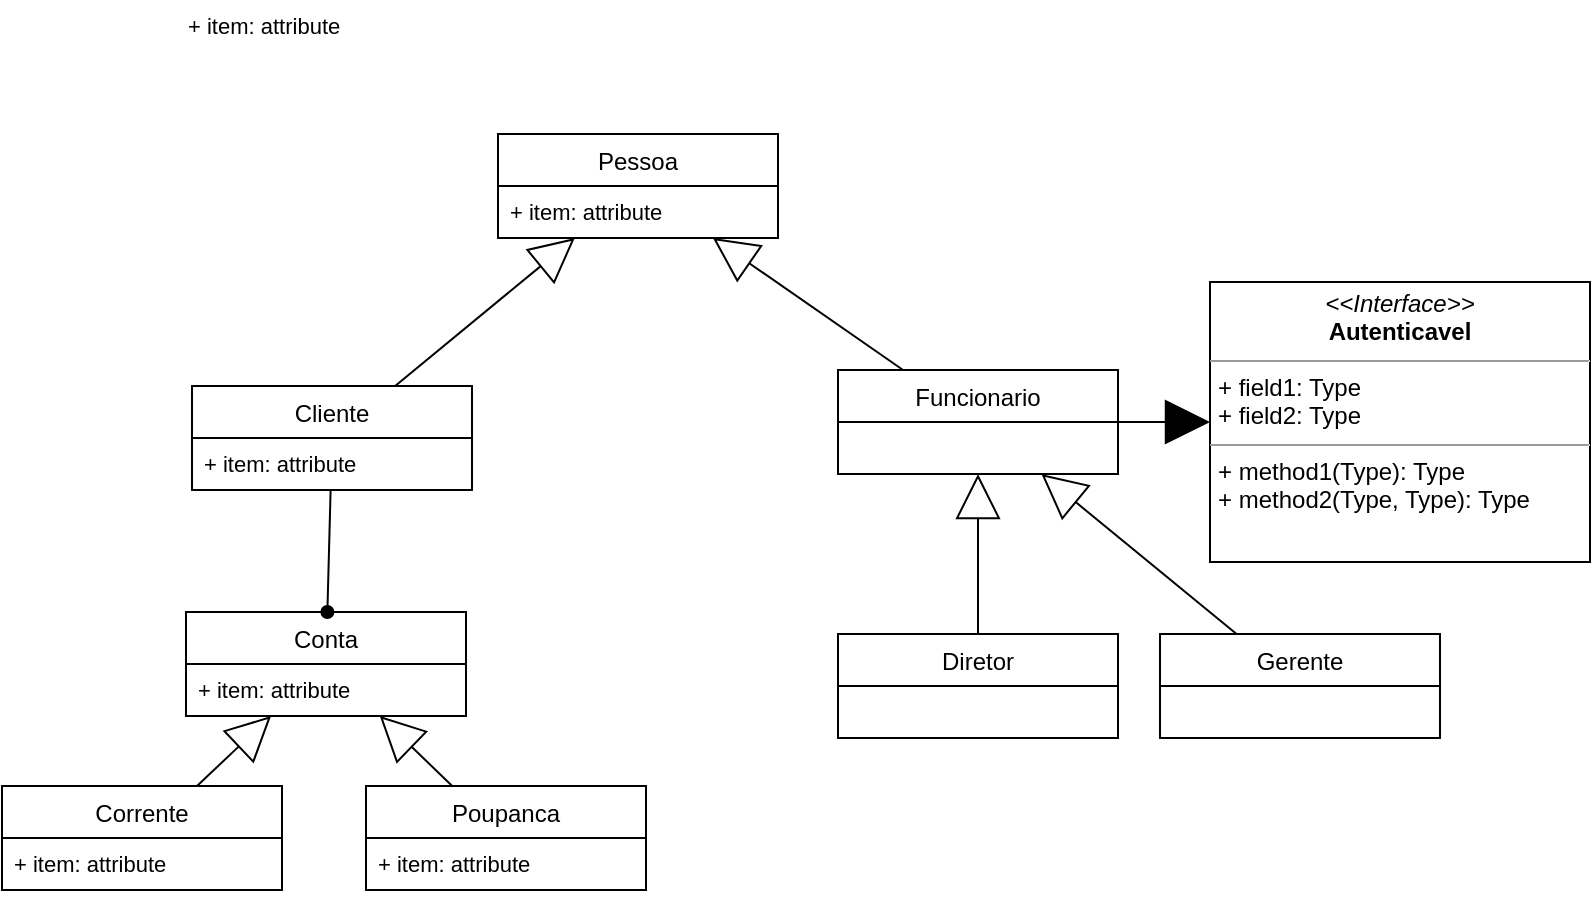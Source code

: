 <mxfile>
    <diagram id="CPCvjL-mtX1kj6DCwJ7y" name="Página-1">
        <mxGraphModel dx="1074" dy="782" grid="0" gridSize="10" guides="1" tooltips="1" connect="1" arrows="1" fold="1" page="1" pageScale="1" pageWidth="827" pageHeight="1169" background="#ffffff" math="0" shadow="0">
            <root>
                <mxCell id="0"/>
                <mxCell id="1" parent="0"/>
                <mxCell id="10" value="" style="edgeStyle=none;html=1;endArrow=block;endFill=0;strokeWidth=1;jumpSize=7;sourcePerimeterSpacing=0;startSize=6;endSize=20;rounded=0;" edge="1" parent="1" source="2" target="9">
                    <mxGeometry relative="1" as="geometry"/>
                </mxCell>
                <mxCell id="2" value="Corrente" style="swimlane;fontStyle=0;childLayout=stackLayout;horizontal=1;startSize=26;fillColor=none;horizontalStack=0;resizeParent=1;resizeParentMax=0;resizeLast=0;collapsible=1;marginBottom=0;" vertex="1" parent="1">
                    <mxGeometry x="7" y="487" width="140" height="52" as="geometry"/>
                </mxCell>
                <mxCell id="55" value="+ item: attribute" style="text;strokeColor=none;fillColor=none;align=left;verticalAlign=top;spacingLeft=4;spacingRight=4;overflow=hidden;rotatable=0;points=[[0,0.5],[1,0.5]];portConstraint=eastwest;fontFamily=Helvetica;fontSize=11;fontColor=default;" vertex="1" parent="2">
                    <mxGeometry y="26" width="140" height="26" as="geometry"/>
                </mxCell>
                <mxCell id="9" value="Conta" style="swimlane;fontStyle=0;childLayout=stackLayout;horizontal=1;startSize=26;fillColor=none;horizontalStack=0;resizeParent=1;resizeParentMax=0;resizeLast=0;collapsible=1;marginBottom=0;" vertex="1" parent="1">
                    <mxGeometry x="99" y="400" width="140" height="52" as="geometry"/>
                </mxCell>
                <mxCell id="53" value="+ item: attribute" style="text;strokeColor=none;fillColor=none;align=left;verticalAlign=top;spacingLeft=4;spacingRight=4;overflow=hidden;rotatable=0;points=[[0,0.5],[1,0.5]];portConstraint=eastwest;fontFamily=Helvetica;fontSize=11;fontColor=default;" vertex="1" parent="9">
                    <mxGeometry y="26" width="140" height="26" as="geometry"/>
                </mxCell>
                <mxCell id="27" value="" style="edgeStyle=none;shape=connector;rounded=0;jumpSize=7;html=1;labelBackgroundColor=default;fontFamily=Helvetica;fontSize=11;fontColor=default;endArrow=block;endFill=0;startSize=6;endSize=20;sourcePerimeterSpacing=0;strokeColor=default;strokeWidth=1;" edge="1" parent="1" source="11" target="26">
                    <mxGeometry relative="1" as="geometry"/>
                </mxCell>
                <mxCell id="11" value="Cliente" style="swimlane;fontStyle=0;childLayout=stackLayout;horizontal=1;startSize=26;fillColor=none;horizontalStack=0;resizeParent=1;resizeParentMax=0;resizeLast=0;collapsible=1;marginBottom=0;" vertex="1" parent="1">
                    <mxGeometry x="102" y="287" width="140" height="52" as="geometry"/>
                </mxCell>
                <mxCell id="52" value="+ item: attribute" style="text;strokeColor=none;fillColor=none;align=left;verticalAlign=top;spacingLeft=4;spacingRight=4;overflow=hidden;rotatable=0;points=[[0,0.5],[1,0.5]];portConstraint=eastwest;fontFamily=Helvetica;fontSize=11;fontColor=default;" vertex="1" parent="11">
                    <mxGeometry y="26" width="140" height="26" as="geometry"/>
                </mxCell>
                <mxCell id="14" value="Poupanca" style="swimlane;fontStyle=0;childLayout=stackLayout;horizontal=1;startSize=26;fillColor=none;horizontalStack=0;resizeParent=1;resizeParentMax=0;resizeLast=0;collapsible=1;marginBottom=0;" vertex="1" parent="1">
                    <mxGeometry x="189" y="487" width="140" height="52" as="geometry"/>
                </mxCell>
                <mxCell id="54" value="+ item: attribute" style="text;strokeColor=none;fillColor=none;align=left;verticalAlign=top;spacingLeft=4;spacingRight=4;overflow=hidden;rotatable=0;points=[[0,0.5],[1,0.5]];portConstraint=eastwest;fontFamily=Helvetica;fontSize=11;fontColor=default;" vertex="1" parent="14">
                    <mxGeometry y="26" width="140" height="26" as="geometry"/>
                </mxCell>
                <mxCell id="17" value="" style="edgeStyle=none;html=1;endArrow=block;endFill=0;strokeWidth=1;jumpSize=7;sourcePerimeterSpacing=0;startSize=6;endSize=20;rounded=0;" edge="1" parent="1" source="14" target="9">
                    <mxGeometry relative="1" as="geometry">
                        <mxPoint x="315.999" y="554" as="sourcePoint"/>
                        <mxPoint x="441.581" y="427" as="targetPoint"/>
                    </mxGeometry>
                </mxCell>
                <mxCell id="24" value="" style="endArrow=none;html=1;rounded=0;align=center;verticalAlign=top;endFill=0;labelBackgroundColor=none;endSize=6;startArrow=oval;startFill=1;fontFamily=Helvetica;fontSize=11;fontColor=default;sourcePerimeterSpacing=0;strokeColor=default;strokeWidth=1;shape=connector;jumpSize=7;" edge="1" parent="1" source="9" target="11">
                    <mxGeometry relative="1" as="geometry">
                        <mxPoint x="159" y="340" as="sourcePoint"/>
                        <mxPoint x="169" y="265" as="targetPoint"/>
                    </mxGeometry>
                </mxCell>
                <mxCell id="26" value="Pessoa" style="swimlane;fontStyle=0;childLayout=stackLayout;horizontal=1;startSize=26;fillColor=none;horizontalStack=0;resizeParent=1;resizeParentMax=0;resizeLast=0;collapsible=1;marginBottom=0;" vertex="1" parent="1">
                    <mxGeometry x="255" y="161" width="140" height="52" as="geometry"/>
                </mxCell>
                <mxCell id="50" value="+ item: attribute" style="text;strokeColor=none;fillColor=none;align=left;verticalAlign=top;spacingLeft=4;spacingRight=4;overflow=hidden;rotatable=0;points=[[0,0.5],[1,0.5]];portConstraint=eastwest;fontFamily=Helvetica;fontSize=11;fontColor=default;" vertex="1" parent="26">
                    <mxGeometry y="26" width="140" height="26" as="geometry"/>
                </mxCell>
                <mxCell id="30" value="" style="edgeStyle=none;shape=connector;rounded=0;jumpSize=7;html=1;labelBackgroundColor=default;fontFamily=Helvetica;fontSize=11;fontColor=default;endArrow=block;endFill=0;startSize=6;endSize=20;strokeColor=default;strokeWidth=1;startArrow=none;" edge="1" parent="1" source="31" target="26">
                    <mxGeometry relative="1" as="geometry">
                        <mxPoint x="416.875" y="252" as="sourcePoint"/>
                        <mxPoint x="529" y="168" as="targetPoint"/>
                    </mxGeometry>
                </mxCell>
                <mxCell id="46" value="" style="edgeStyle=none;shape=connector;rounded=0;jumpSize=7;html=1;labelBackgroundColor=default;fontFamily=Helvetica;fontSize=11;fontColor=default;endArrow=block;endFill=0;startSize=6;endSize=20;sourcePerimeterSpacing=0;strokeColor=default;strokeWidth=1;" edge="1" parent="1" source="45" target="31">
                    <mxGeometry relative="1" as="geometry"/>
                </mxCell>
                <mxCell id="31" value="Funcionario" style="swimlane;fontStyle=0;childLayout=stackLayout;horizontal=1;startSize=26;fillColor=none;horizontalStack=0;resizeParent=1;resizeParentMax=0;resizeLast=0;collapsible=1;marginBottom=0;" vertex="1" parent="1">
                    <mxGeometry x="425" y="279" width="140" height="52" as="geometry"/>
                </mxCell>
                <mxCell id="41" value="&lt;p style=&quot;margin: 0px ; margin-top: 4px ; text-align: center&quot;&gt;&lt;i&gt;&amp;lt;&amp;lt;Interface&amp;gt;&amp;gt;&lt;/i&gt;&lt;br&gt;&lt;b&gt;Autenticavel&lt;/b&gt;&lt;/p&gt;&lt;hr size=&quot;1&quot;&gt;&lt;p style=&quot;margin: 0px ; margin-left: 4px&quot;&gt;+ field1: Type&lt;br&gt;+ field2: Type&lt;/p&gt;&lt;hr size=&quot;1&quot;&gt;&lt;p style=&quot;margin: 0px ; margin-left: 4px&quot;&gt;+ method1(Type): Type&lt;br&gt;+ method2(Type, Type): Type&lt;/p&gt;" style="verticalAlign=top;align=left;overflow=fill;fontSize=12;fontFamily=Helvetica;html=1;fontColor=default;" vertex="1" parent="1">
                    <mxGeometry x="611" y="235" width="190" height="140" as="geometry"/>
                </mxCell>
                <mxCell id="44" value="" style="html=1;verticalAlign=bottom;labelBackgroundColor=none;endArrow=block;endFill=1;rounded=0;fontFamily=Helvetica;fontSize=11;fontColor=default;startSize=6;endSize=20;sourcePerimeterSpacing=0;strokeColor=default;strokeWidth=1;shape=connector;jumpSize=7;" edge="1" parent="1" source="31" target="41">
                    <mxGeometry width="160" relative="1" as="geometry">
                        <mxPoint x="332" y="400" as="sourcePoint"/>
                        <mxPoint x="492" y="400" as="targetPoint"/>
                    </mxGeometry>
                </mxCell>
                <mxCell id="45" value="Diretor" style="swimlane;fontStyle=0;childLayout=stackLayout;horizontal=1;startSize=26;fillColor=none;horizontalStack=0;resizeParent=1;resizeParentMax=0;resizeLast=0;collapsible=1;marginBottom=0;direction=east;" vertex="1" parent="1">
                    <mxGeometry x="425" y="411" width="140" height="52" as="geometry"/>
                </mxCell>
                <mxCell id="47" value="Gerente" style="swimlane;fontStyle=0;childLayout=stackLayout;horizontal=1;startSize=26;fillColor=none;horizontalStack=0;resizeParent=1;resizeParentMax=0;resizeLast=0;collapsible=1;marginBottom=0;direction=east;" vertex="1" parent="1">
                    <mxGeometry x="586" y="411" width="140" height="52" as="geometry"/>
                </mxCell>
                <mxCell id="48" value="" style="edgeStyle=none;shape=connector;rounded=0;jumpSize=7;html=1;labelBackgroundColor=default;fontFamily=Helvetica;fontSize=11;fontColor=default;endArrow=block;endFill=0;startSize=6;endSize=20;sourcePerimeterSpacing=0;strokeColor=default;strokeWidth=1;" edge="1" parent="1" source="47" target="31">
                    <mxGeometry relative="1" as="geometry">
                        <mxPoint x="505" y="421" as="sourcePoint"/>
                        <mxPoint x="505" y="341" as="targetPoint"/>
                    </mxGeometry>
                </mxCell>
                <mxCell id="51" value="+ item: attribute" style="text;strokeColor=none;fillColor=none;align=left;verticalAlign=top;spacingLeft=4;spacingRight=4;overflow=hidden;rotatable=0;points=[[0,0.5],[1,0.5]];portConstraint=eastwest;fontFamily=Helvetica;fontSize=11;fontColor=default;" vertex="1" parent="1">
                    <mxGeometry x="94" y="94" width="100" height="26" as="geometry"/>
                </mxCell>
            </root>
        </mxGraphModel>
    </diagram>
</mxfile>